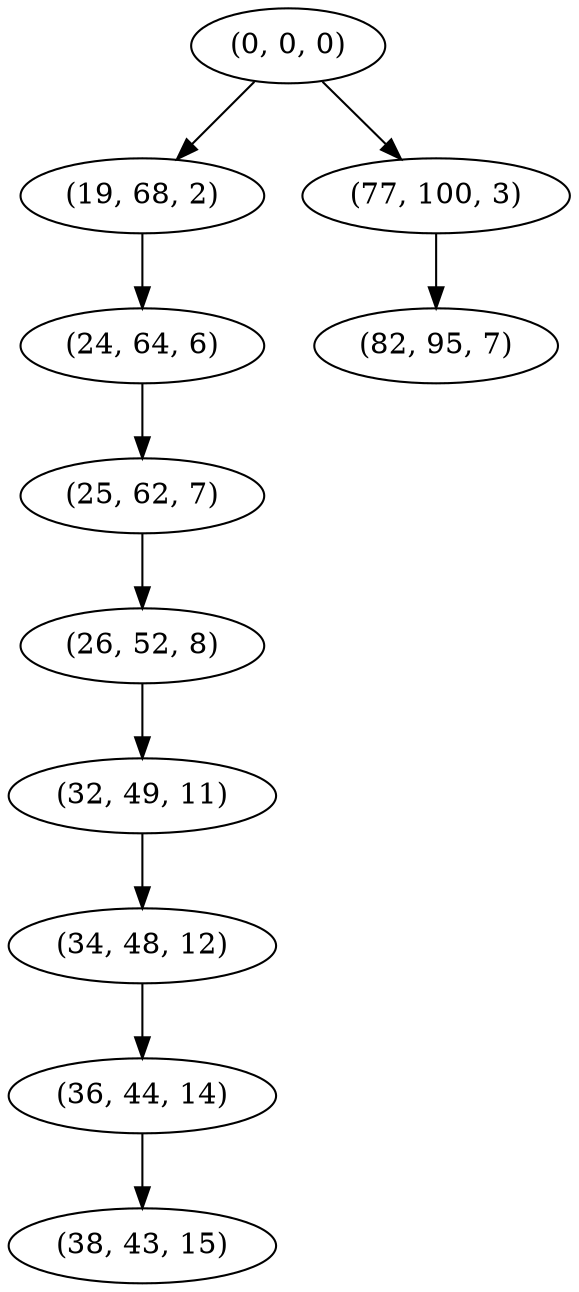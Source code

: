 digraph tree {
    "(0, 0, 0)";
    "(19, 68, 2)";
    "(24, 64, 6)";
    "(25, 62, 7)";
    "(26, 52, 8)";
    "(32, 49, 11)";
    "(34, 48, 12)";
    "(36, 44, 14)";
    "(38, 43, 15)";
    "(77, 100, 3)";
    "(82, 95, 7)";
    "(0, 0, 0)" -> "(19, 68, 2)";
    "(0, 0, 0)" -> "(77, 100, 3)";
    "(19, 68, 2)" -> "(24, 64, 6)";
    "(24, 64, 6)" -> "(25, 62, 7)";
    "(25, 62, 7)" -> "(26, 52, 8)";
    "(26, 52, 8)" -> "(32, 49, 11)";
    "(32, 49, 11)" -> "(34, 48, 12)";
    "(34, 48, 12)" -> "(36, 44, 14)";
    "(36, 44, 14)" -> "(38, 43, 15)";
    "(77, 100, 3)" -> "(82, 95, 7)";
}
